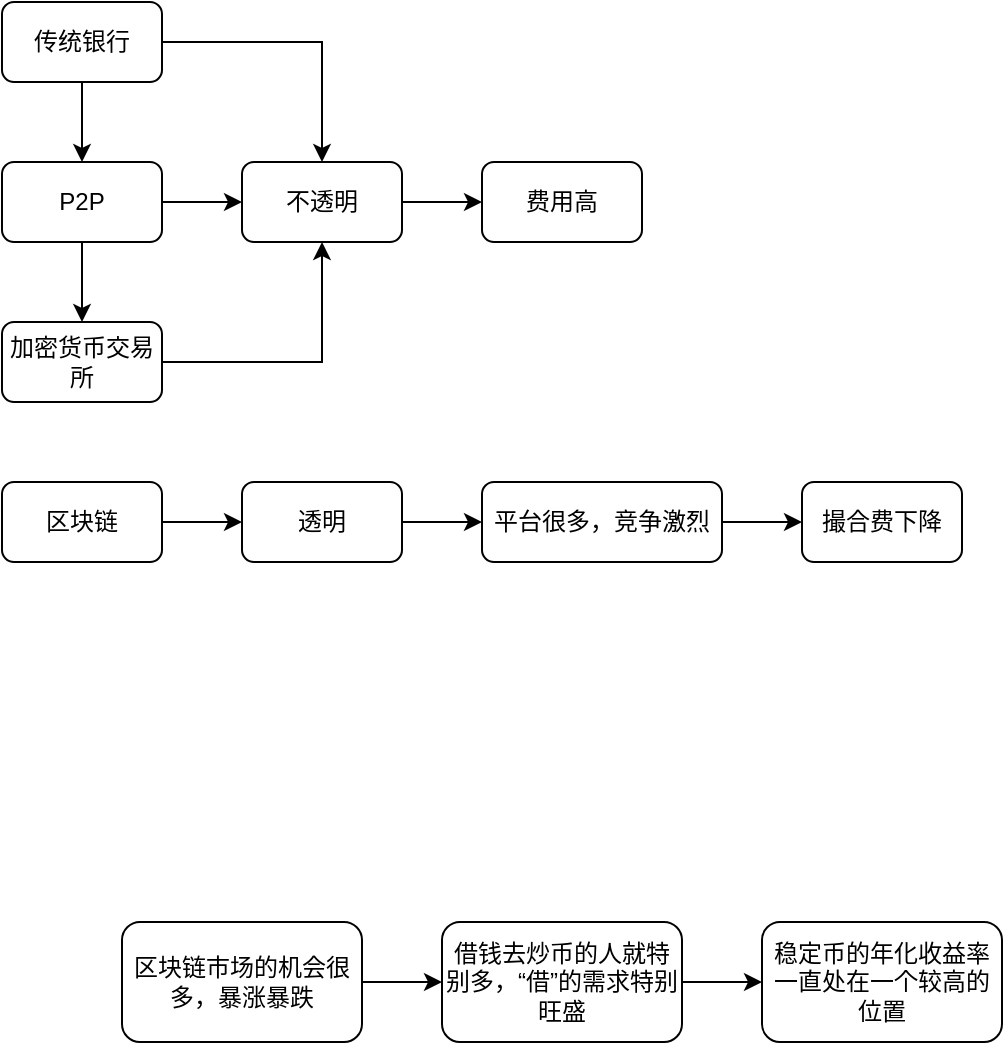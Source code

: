 <mxfile version="28.2.7">
  <diagram name="第 1 页" id="EMZmoEa7o1LF5CxlmpMa">
    <mxGraphModel dx="1042" dy="527" grid="1" gridSize="10" guides="1" tooltips="1" connect="1" arrows="1" fold="1" page="1" pageScale="1" pageWidth="827" pageHeight="1169" math="0" shadow="0">
      <root>
        <mxCell id="0" />
        <mxCell id="1" parent="0" />
        <mxCell id="cjz6W6rn2w06RCAWxmLH-3" value="" style="edgeStyle=orthogonalEdgeStyle;rounded=0;orthogonalLoop=1;jettySize=auto;html=1;" parent="1" source="cjz6W6rn2w06RCAWxmLH-1" target="cjz6W6rn2w06RCAWxmLH-2" edge="1">
          <mxGeometry relative="1" as="geometry" />
        </mxCell>
        <mxCell id="cjz6W6rn2w06RCAWxmLH-1" value="借钱去炒币的人就特别多，“借”的需求特别旺盛" style="rounded=1;whiteSpace=wrap;html=1;" parent="1" vertex="1">
          <mxGeometry x="220" y="580" width="120" height="60" as="geometry" />
        </mxCell>
        <mxCell id="cjz6W6rn2w06RCAWxmLH-2" value="稳定币的年化收益率一直处在一个较高的位置" style="rounded=1;whiteSpace=wrap;html=1;" parent="1" vertex="1">
          <mxGeometry x="380" y="580" width="120" height="60" as="geometry" />
        </mxCell>
        <mxCell id="cjz6W6rn2w06RCAWxmLH-6" value="" style="edgeStyle=orthogonalEdgeStyle;rounded=0;orthogonalLoop=1;jettySize=auto;html=1;" parent="1" source="cjz6W6rn2w06RCAWxmLH-4" target="cjz6W6rn2w06RCAWxmLH-5" edge="1">
          <mxGeometry relative="1" as="geometry" />
        </mxCell>
        <mxCell id="cjz6W6rn2w06RCAWxmLH-4" value="区块链" style="rounded=1;whiteSpace=wrap;html=1;" parent="1" vertex="1">
          <mxGeometry y="360" width="80" height="40" as="geometry" />
        </mxCell>
        <mxCell id="_AEL9li7n4rZTKdpWYOn-6" value="" style="edgeStyle=orthogonalEdgeStyle;rounded=0;orthogonalLoop=1;jettySize=auto;html=1;" edge="1" parent="1" source="cjz6W6rn2w06RCAWxmLH-5" target="cjz6W6rn2w06RCAWxmLH-7">
          <mxGeometry relative="1" as="geometry" />
        </mxCell>
        <mxCell id="cjz6W6rn2w06RCAWxmLH-5" value="透明" style="rounded=1;whiteSpace=wrap;html=1;" parent="1" vertex="1">
          <mxGeometry x="120" y="360" width="80" height="40" as="geometry" />
        </mxCell>
        <mxCell id="cjz6W6rn2w06RCAWxmLH-9" value="" style="edgeStyle=orthogonalEdgeStyle;rounded=0;orthogonalLoop=1;jettySize=auto;html=1;" parent="1" source="cjz6W6rn2w06RCAWxmLH-7" target="cjz6W6rn2w06RCAWxmLH-8" edge="1">
          <mxGeometry relative="1" as="geometry" />
        </mxCell>
        <mxCell id="cjz6W6rn2w06RCAWxmLH-7" value="平台很多，竞争激烈" style="rounded=1;whiteSpace=wrap;html=1;" parent="1" vertex="1">
          <mxGeometry x="240" y="360" width="120" height="40" as="geometry" />
        </mxCell>
        <mxCell id="cjz6W6rn2w06RCAWxmLH-8" value="撮合费下降" style="rounded=1;whiteSpace=wrap;html=1;" parent="1" vertex="1">
          <mxGeometry x="400" y="360" width="80" height="40" as="geometry" />
        </mxCell>
        <mxCell id="_AEL9li7n4rZTKdpWYOn-2" value="" style="edgeStyle=orthogonalEdgeStyle;rounded=0;orthogonalLoop=1;jettySize=auto;html=1;" edge="1" parent="1" source="_AEL9li7n4rZTKdpWYOn-1" target="cjz6W6rn2w06RCAWxmLH-1">
          <mxGeometry relative="1" as="geometry" />
        </mxCell>
        <mxCell id="_AEL9li7n4rZTKdpWYOn-1" value="区块链市场的机会很多，暴涨暴跌" style="rounded=1;whiteSpace=wrap;html=1;" vertex="1" parent="1">
          <mxGeometry x="60" y="580" width="120" height="60" as="geometry" />
        </mxCell>
        <mxCell id="_AEL9li7n4rZTKdpWYOn-13" style="edgeStyle=orthogonalEdgeStyle;rounded=0;orthogonalLoop=1;jettySize=auto;html=1;exitX=1;exitY=0.5;exitDx=0;exitDy=0;entryX=0.5;entryY=1;entryDx=0;entryDy=0;" edge="1" parent="1" source="_AEL9li7n4rZTKdpWYOn-3" target="_AEL9li7n4rZTKdpWYOn-7">
          <mxGeometry relative="1" as="geometry" />
        </mxCell>
        <mxCell id="_AEL9li7n4rZTKdpWYOn-3" value="加密货币交易所" style="rounded=1;whiteSpace=wrap;html=1;" vertex="1" parent="1">
          <mxGeometry y="280" width="80" height="40" as="geometry" />
        </mxCell>
        <mxCell id="_AEL9li7n4rZTKdpWYOn-9" value="" style="edgeStyle=orthogonalEdgeStyle;rounded=0;orthogonalLoop=1;jettySize=auto;html=1;" edge="1" parent="1" source="_AEL9li7n4rZTKdpWYOn-4" target="_AEL9li7n4rZTKdpWYOn-8">
          <mxGeometry relative="1" as="geometry" />
        </mxCell>
        <mxCell id="_AEL9li7n4rZTKdpWYOn-11" style="edgeStyle=orthogonalEdgeStyle;rounded=0;orthogonalLoop=1;jettySize=auto;html=1;exitX=1;exitY=0.5;exitDx=0;exitDy=0;entryX=0.5;entryY=0;entryDx=0;entryDy=0;" edge="1" parent="1" source="_AEL9li7n4rZTKdpWYOn-4" target="_AEL9li7n4rZTKdpWYOn-7">
          <mxGeometry relative="1" as="geometry" />
        </mxCell>
        <mxCell id="_AEL9li7n4rZTKdpWYOn-4" value="传统银行" style="rounded=1;whiteSpace=wrap;html=1;" vertex="1" parent="1">
          <mxGeometry y="120" width="80" height="40" as="geometry" />
        </mxCell>
        <mxCell id="_AEL9li7n4rZTKdpWYOn-15" value="" style="edgeStyle=orthogonalEdgeStyle;rounded=0;orthogonalLoop=1;jettySize=auto;html=1;" edge="1" parent="1" source="_AEL9li7n4rZTKdpWYOn-7" target="_AEL9li7n4rZTKdpWYOn-14">
          <mxGeometry relative="1" as="geometry" />
        </mxCell>
        <mxCell id="_AEL9li7n4rZTKdpWYOn-7" value="不透明" style="rounded=1;whiteSpace=wrap;html=1;" vertex="1" parent="1">
          <mxGeometry x="120" y="200" width="80" height="40" as="geometry" />
        </mxCell>
        <mxCell id="_AEL9li7n4rZTKdpWYOn-10" value="" style="edgeStyle=orthogonalEdgeStyle;rounded=0;orthogonalLoop=1;jettySize=auto;html=1;" edge="1" parent="1" source="_AEL9li7n4rZTKdpWYOn-8" target="_AEL9li7n4rZTKdpWYOn-3">
          <mxGeometry relative="1" as="geometry" />
        </mxCell>
        <mxCell id="_AEL9li7n4rZTKdpWYOn-12" value="" style="edgeStyle=orthogonalEdgeStyle;rounded=0;orthogonalLoop=1;jettySize=auto;html=1;" edge="1" parent="1" source="_AEL9li7n4rZTKdpWYOn-8" target="_AEL9li7n4rZTKdpWYOn-7">
          <mxGeometry relative="1" as="geometry" />
        </mxCell>
        <mxCell id="_AEL9li7n4rZTKdpWYOn-8" value="P2P" style="rounded=1;whiteSpace=wrap;html=1;" vertex="1" parent="1">
          <mxGeometry y="200" width="80" height="40" as="geometry" />
        </mxCell>
        <mxCell id="_AEL9li7n4rZTKdpWYOn-14" value="费用高" style="rounded=1;whiteSpace=wrap;html=1;" vertex="1" parent="1">
          <mxGeometry x="240" y="200" width="80" height="40" as="geometry" />
        </mxCell>
      </root>
    </mxGraphModel>
  </diagram>
</mxfile>
